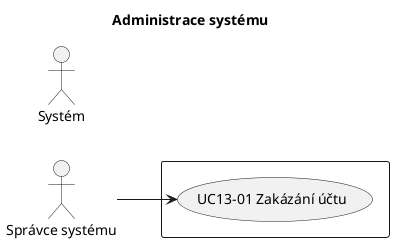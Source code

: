 @startuml
left to right direction
title Administrace systému
skinparam packageStyle rect

actor :Správce systému: as admin
actor :Systém: as sys

rectangle  {
	   :admin: --> (UC13-01 Zakázání účtu)
}

@enduml